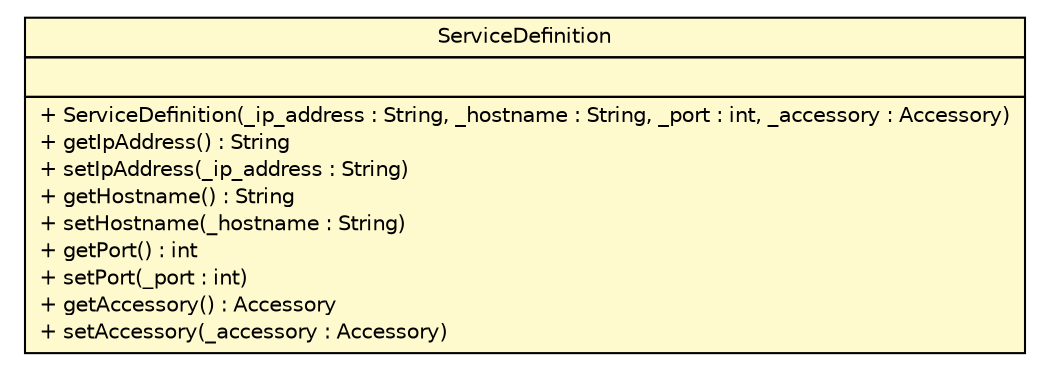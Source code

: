 #!/usr/local/bin/dot
#
# Class diagram 
# Generated by UMLGraph version 5.1 (http://www.umlgraph.org/)
#

digraph G {
	edge [fontname="Helvetica",fontsize=10,labelfontname="Helvetica",labelfontsize=10];
	node [fontname="Helvetica",fontsize=10,shape=plaintext];
	nodesep=0.25;
	ranksep=0.5;
	// com.clapi.simulator.device.ServiceDefinition
	c67 [label=<<table title="com.clapi.simulator.device.ServiceDefinition" border="0" cellborder="1" cellspacing="0" cellpadding="2" port="p" bgcolor="lemonChiffon" href="./ServiceDefinition.html">
		<tr><td><table border="0" cellspacing="0" cellpadding="1">
<tr><td align="center" balign="center"> ServiceDefinition </td></tr>
		</table></td></tr>
		<tr><td><table border="0" cellspacing="0" cellpadding="1">
<tr><td align="left" balign="left">  </td></tr>
		</table></td></tr>
		<tr><td><table border="0" cellspacing="0" cellpadding="1">
<tr><td align="left" balign="left"> + ServiceDefinition(_ip_address : String, _hostname : String, _port : int, _accessory : Accessory) </td></tr>
<tr><td align="left" balign="left"> + getIpAddress() : String </td></tr>
<tr><td align="left" balign="left"> + setIpAddress(_ip_address : String) </td></tr>
<tr><td align="left" balign="left"> + getHostname() : String </td></tr>
<tr><td align="left" balign="left"> + setHostname(_hostname : String) </td></tr>
<tr><td align="left" balign="left"> + getPort() : int </td></tr>
<tr><td align="left" balign="left"> + setPort(_port : int) </td></tr>
<tr><td align="left" balign="left"> + getAccessory() : Accessory </td></tr>
<tr><td align="left" balign="left"> + setAccessory(_accessory : Accessory) </td></tr>
		</table></td></tr>
		</table>>, fontname="Helvetica", fontcolor="black", fontsize=10.0];
}

